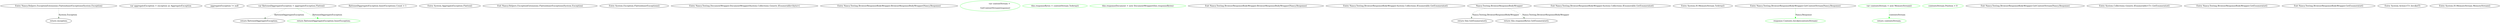 digraph  {
n0 [cluster="Nancy.Helpers.ExceptionExtensions.FlattenInnerExceptions(System.Exception)", label="Entry Nancy.Helpers.ExceptionExtensions.FlattenInnerExceptions(System.Exception)", span="6-6"];
n1 [cluster="Nancy.Helpers.ExceptionExtensions.FlattenInnerExceptions(System.Exception)", label="var aggregateException = exception as AggregateException", span="8-8"];
n9 [cluster="Nancy.Helpers.ExceptionExtensions.FlattenInnerExceptions(System.Exception)", label="return exception;", span="28-28"];
n2 [cluster="Nancy.Helpers.ExceptionExtensions.FlattenInnerExceptions(System.Exception)", label="aggregateException != null", span="9-9"];
n3 [cluster="Nancy.Helpers.ExceptionExtensions.FlattenInnerExceptions(System.Exception)", label="var flattenedAggregateException = aggregateException.Flatten()", span="11-11"];
n4 [cluster="Nancy.Helpers.ExceptionExtensions.FlattenInnerExceptions(System.Exception)", label="flattenedAggregateException.InnerExceptions.Count > 1", span="15-15"];
n11 [cluster="System.AggregateException.Flatten()", label="Entry System.AggregateException.Flatten()", span="0-0"];
n5 [cluster="Nancy.Helpers.ExceptionExtensions.FlattenInnerExceptions(System.Exception)", label="return flattenedAggregateException;", span="17-17"];
n10 [cluster="Nancy.Helpers.ExceptionExtensions.FlattenInnerExceptions(System.Exception)", label="Exit Nancy.Helpers.ExceptionExtensions.FlattenInnerExceptions(System.Exception)", span="6-6"];
n12 [cluster="System.Exception.FlattenInnerExceptions()", label="Entry System.Exception.FlattenInnerExceptions()", span="6-6"];
d6 [cluster="Nancy.Helpers.ExceptionExtensions.FlattenInnerExceptions(System.Exception)", color=green, community=0, label="return flattenedAggregateException.InnerException;", prediction=0, span="20-20"];
m0_7 [cluster="Nancy.Testing.DocumentWrapper.DocumentWrapper(System.Collections.Generic.IEnumerable<byte>)", file="ExceptionExtensionsFixture.cs", label="Entry Nancy.Testing.DocumentWrapper.DocumentWrapper(System.Collections.Generic.IEnumerable<byte>)", span="18-18"];
m0_0 [cluster="Nancy.Testing.BrowserResponseBodyWrapper.BrowserResponseBodyWrapper(Nancy.Response)", file="ExceptionExtensionsFixture.cs", label="Entry Nancy.Testing.BrowserResponseBodyWrapper.BrowserResponseBodyWrapper(Nancy.Response)", span="14-14"];
m0_1 [cluster="Nancy.Testing.BrowserResponseBodyWrapper.BrowserResponseBodyWrapper(Nancy.Response)", color=green, community=0, file="ExceptionExtensionsFixture.cs", label="var contentStream =\r\n                GetContentStream(response)", prediction=1, span="16-17"];
m0_2 [cluster="Nancy.Testing.BrowserResponseBodyWrapper.BrowserResponseBodyWrapper(Nancy.Response)", color=green, community=0, file="ExceptionExtensionsFixture.cs", label="this.responseBytes = contentStream.ToArray()", prediction=2, span="19-19"];
m0_3 [cluster="Nancy.Testing.BrowserResponseBodyWrapper.BrowserResponseBodyWrapper(Nancy.Response)", color=green, community=0, file="ExceptionExtensionsFixture.cs", label="this.responseDocument = new DocumentWrapper(this.responseBytes)", prediction=3, span="20-20"];
m0_4 [cluster="Nancy.Testing.BrowserResponseBodyWrapper.BrowserResponseBodyWrapper(Nancy.Response)", file="ExceptionExtensionsFixture.cs", label="Exit Nancy.Testing.BrowserResponseBodyWrapper.BrowserResponseBodyWrapper(Nancy.Response)", span="14-14"];
m0_19 [cluster="Nancy.Testing.BrowserResponseBodyWrapper.System.Collections.IEnumerable.GetEnumerator()", file="ExceptionExtensionsFixture.cs", label="Entry Nancy.Testing.BrowserResponseBodyWrapper.System.Collections.IEnumerable.GetEnumerator()", span="54-54"];
m0_20 [cluster="Nancy.Testing.BrowserResponseBodyWrapper.System.Collections.IEnumerable.GetEnumerator()", file="ExceptionExtensionsFixture.cs", label="return this.GetEnumerator();", span="56-56"];
m0_21 [cluster="Nancy.Testing.BrowserResponseBodyWrapper.System.Collections.IEnumerable.GetEnumerator()", file="ExceptionExtensionsFixture.cs", label="Exit Nancy.Testing.BrowserResponseBodyWrapper.System.Collections.IEnumerable.GetEnumerator()", span="54-54"];
m0_6 [cluster="System.IO.MemoryStream.ToArray()", file="ExceptionExtensionsFixture.cs", label="Entry System.IO.MemoryStream.ToArray()", span="0-0"];
m0_5 [cluster="Nancy.Testing.BrowserResponseBodyWrapper.GetContentStream(Nancy.Response)", file="ExceptionExtensionsFixture.cs", label="Entry Nancy.Testing.BrowserResponseBodyWrapper.GetContentStream(Nancy.Response)", span="23-23"];
m0_8 [cluster="Nancy.Testing.BrowserResponseBodyWrapper.GetContentStream(Nancy.Response)", color=green, community=0, file="ExceptionExtensionsFixture.cs", label="var contentsStream = new MemoryStream()", prediction=4, span="25-25"];
m0_9 [cluster="Nancy.Testing.BrowserResponseBodyWrapper.GetContentStream(Nancy.Response)", color=green, community=0, file="ExceptionExtensionsFixture.cs", label="response.Contents.Invoke(contentsStream)", prediction=5, span="26-26"];
m0_10 [cluster="Nancy.Testing.BrowserResponseBodyWrapper.GetContentStream(Nancy.Response)", color=green, community=0, file="ExceptionExtensionsFixture.cs", label="contentsStream.Position = 0", prediction=6, span="27-27"];
m0_11 [cluster="Nancy.Testing.BrowserResponseBodyWrapper.GetContentStream(Nancy.Response)", color=green, community=0, file="ExceptionExtensionsFixture.cs", label="return contentsStream;", prediction=4, span="28-28"];
m0_12 [cluster="Nancy.Testing.BrowserResponseBodyWrapper.GetContentStream(Nancy.Response)", file="ExceptionExtensionsFixture.cs", label="Exit Nancy.Testing.BrowserResponseBodyWrapper.GetContentStream(Nancy.Response)", span="23-23"];
m0_18 [cluster="System.Collections.Generic.IEnumerable<T>.GetEnumerator()", file="ExceptionExtensionsFixture.cs", label="Entry System.Collections.Generic.IEnumerable<T>.GetEnumerator()", span="0-0"];
m0_15 [cluster="Nancy.Testing.BrowserResponseBodyWrapper.GetEnumerator()", file="ExceptionExtensionsFixture.cs", label="Entry Nancy.Testing.BrowserResponseBodyWrapper.GetEnumerator()", span="45-45"];
m0_16 [cluster="Nancy.Testing.BrowserResponseBodyWrapper.GetEnumerator()", file="ExceptionExtensionsFixture.cs", label="return this.responseBytes.GetEnumerator();", span="47-47"];
m0_17 [cluster="Nancy.Testing.BrowserResponseBodyWrapper.GetEnumerator()", file="ExceptionExtensionsFixture.cs", label="Exit Nancy.Testing.BrowserResponseBodyWrapper.GetEnumerator()", span="45-45"];
m0_14 [cluster="System.Action<T>.Invoke(T)", file="ExceptionExtensionsFixture.cs", label="Entry System.Action<T>.Invoke(T)", span="0-0"];
m0_13 [cluster="System.IO.MemoryStream.MemoryStream()", file="ExceptionExtensionsFixture.cs", label="Entry System.IO.MemoryStream.MemoryStream()", span="0-0"];
m0_22 [file="ExceptionExtensionsFixture.cs", label="Nancy.Testing.BrowserResponseBodyWrapper", span=""];
n0 -> n9  [color=darkseagreen4, key=1, label="System.Exception", style=dashed];
n3 -> n5  [color=darkseagreen4, key=1, label=flattenedAggregateException, style=dashed];
n3 -> d6  [color=green, key=1, label=flattenedAggregateException, style=dashed];
m0_5 -> m0_9  [color=green, key=1, label="Nancy.Response", style=dashed];
m0_8 -> m0_11  [color=green, key=1, label=contentsStream, style=dashed];
m0_22 -> m0_16  [color=darkseagreen4, key=1, label="Nancy.Testing.BrowserResponseBodyWrapper", style=dashed];
m0_22 -> m0_20  [color=darkseagreen4, key=1, label="Nancy.Testing.BrowserResponseBodyWrapper", style=dashed];
}
